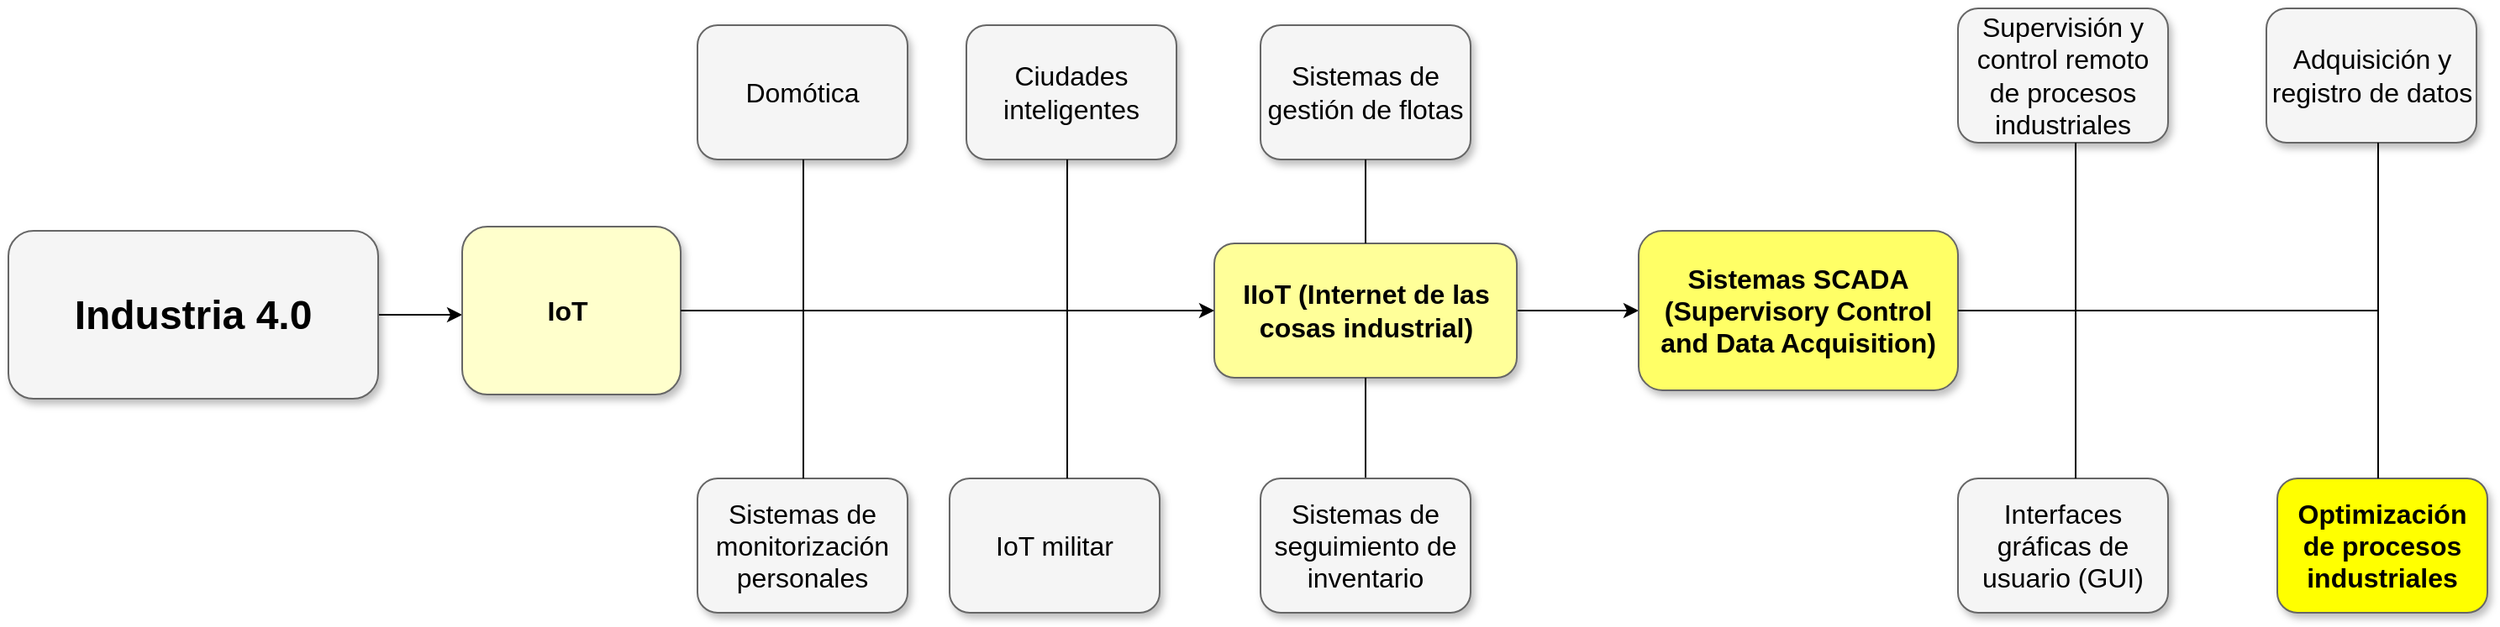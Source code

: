 <mxfile version="21.2.3" type="device">
  <diagram name="Page-1" id="b98fa263-6416-c6ec-5b7d-78bf54ef71d0">
    <mxGraphModel dx="1666" dy="766" grid="1" gridSize="10" guides="1" tooltips="1" connect="1" arrows="1" fold="1" page="1" pageScale="1.5" pageWidth="1169" pageHeight="826" background="none" math="0" shadow="0">
      <root>
        <mxCell id="0" style=";html=1;" />
        <mxCell id="1" style=";html=1;" parent="0" />
        <mxCell id="pUgV0wRVxy7Eslo5JRDV-10" style="edgeStyle=orthogonalEdgeStyle;rounded=0;orthogonalLoop=1;jettySize=auto;html=1;" edge="1" parent="1" source="303ed1de8c2c98b4-4" target="NwMDQdDu3rWjqkyYDzOP-1">
          <mxGeometry relative="1" as="geometry">
            <Array as="points">
              <mxPoint x="200" y="490" />
              <mxPoint x="200" y="490" />
            </Array>
          </mxGeometry>
        </mxCell>
        <mxCell id="303ed1de8c2c98b4-4" value="&lt;font style=&quot;font-size: 24px;&quot;&gt;Industria 4.0&lt;/font&gt;" style="whiteSpace=wrap;html=1;rounded=1;shadow=1;strokeWidth=1;fontSize=16;align=center;fillColor=#f5f5f5;strokeColor=#666666;fontStyle=1" parent="1" vertex="1">
          <mxGeometry x="120" y="442.5" width="220" height="100" as="geometry" />
        </mxCell>
        <mxCell id="pUgV0wRVxy7Eslo5JRDV-24" style="edgeStyle=orthogonalEdgeStyle;rounded=0;orthogonalLoop=1;jettySize=auto;html=1;entryX=0;entryY=0.5;entryDx=0;entryDy=0;" edge="1" parent="1" source="303ed1de8c2c98b4-8" target="NwMDQdDu3rWjqkyYDzOP-102">
          <mxGeometry relative="1" as="geometry" />
        </mxCell>
        <mxCell id="303ed1de8c2c98b4-8" value="IIoT (Internet de las cosas industrial)" style="whiteSpace=wrap;html=1;rounded=1;shadow=1;strokeWidth=1;fontSize=16;align=center;fillColor=#FFFF99;strokeColor=#666666;fontStyle=1" parent="1" vertex="1">
          <mxGeometry x="837.5" y="450" width="180" height="80" as="geometry" />
        </mxCell>
        <mxCell id="303ed1de8c2c98b4-18" value="Sistemas de gestión de flotas" style="whiteSpace=wrap;html=1;rounded=1;shadow=1;strokeWidth=1;fontSize=16;align=center;fillColor=#f5f5f5;strokeColor=#666666;" parent="1" vertex="1">
          <mxGeometry x="865" y="320" width="125" height="80" as="geometry" />
        </mxCell>
        <mxCell id="303ed1de8c2c98b4-104" style="edgeStyle=orthogonalEdgeStyle;html=1;startSize=6;endFill=0;endSize=6;strokeWidth=1;fontSize=16;rounded=0;endArrow=none;" parent="1" source="303ed1de8c2c98b4-8" target="303ed1de8c2c98b4-18" edge="1">
          <mxGeometry relative="1" as="geometry">
            <Array as="points" />
          </mxGeometry>
        </mxCell>
        <mxCell id="pUgV0wRVxy7Eslo5JRDV-20" style="edgeStyle=orthogonalEdgeStyle;rounded=0;orthogonalLoop=1;jettySize=auto;html=1;" edge="1" parent="1" source="NwMDQdDu3rWjqkyYDzOP-1" target="303ed1de8c2c98b4-8">
          <mxGeometry relative="1" as="geometry" />
        </mxCell>
        <mxCell id="NwMDQdDu3rWjqkyYDzOP-1" value="IoT&amp;nbsp;" style="whiteSpace=wrap;html=1;rounded=1;shadow=1;strokeWidth=1;fontSize=16;align=center;fillColor=#FFFFCC;strokeColor=#666666;fontStyle=1;direction=east;" parent="1" vertex="1">
          <mxGeometry x="390" y="440" width="130" height="100" as="geometry" />
        </mxCell>
        <mxCell id="NwMDQdDu3rWjqkyYDzOP-2" value="Domótica" style="whiteSpace=wrap;html=1;rounded=1;shadow=1;strokeWidth=1;fontSize=16;align=center;fillColor=#f5f5f5;strokeColor=#666666;direction=east;" parent="1" vertex="1">
          <mxGeometry x="530" y="320" width="125" height="80" as="geometry" />
        </mxCell>
        <mxCell id="NwMDQdDu3rWjqkyYDzOP-3" value="Ciudades inteligentes" style="whiteSpace=wrap;html=1;rounded=1;shadow=1;strokeWidth=1;fontSize=16;align=center;fillColor=#f5f5f5;strokeColor=#666666;direction=east;" parent="1" vertex="1">
          <mxGeometry x="690" y="320" width="125" height="80" as="geometry" />
        </mxCell>
        <mxCell id="NwMDQdDu3rWjqkyYDzOP-4" value="Sistemas de monitorización personales" style="whiteSpace=wrap;html=1;rounded=1;shadow=1;strokeWidth=1;fontSize=16;align=center;fillColor=#f5f5f5;strokeColor=#666666;direction=east;" parent="1" vertex="1">
          <mxGeometry x="530" y="590" width="125" height="80" as="geometry" />
        </mxCell>
        <mxCell id="NwMDQdDu3rWjqkyYDzOP-5" value="&lt;span&gt;IoT militar&lt;/span&gt;" style="whiteSpace=wrap;html=1;rounded=1;shadow=1;strokeWidth=1;fontSize=16;align=center;fillColor=#f5f5f5;strokeColor=#666666;direction=east;" parent="1" vertex="1">
          <mxGeometry x="680" y="590" width="125" height="80" as="geometry" />
        </mxCell>
        <mxCell id="NwMDQdDu3rWjqkyYDzOP-12" style="edgeStyle=orthogonalEdgeStyle;html=1;startSize=6;endFill=0;endSize=6;strokeWidth=1;fontSize=16;rounded=0;endArrow=none;" parent="1" source="NwMDQdDu3rWjqkyYDzOP-1" target="NwMDQdDu3rWjqkyYDzOP-2" edge="1">
          <mxGeometry relative="1" as="geometry">
            <Array as="points">
              <mxPoint x="593" y="490" />
            </Array>
          </mxGeometry>
        </mxCell>
        <mxCell id="NwMDQdDu3rWjqkyYDzOP-13" style="edgeStyle=orthogonalEdgeStyle;html=1;startSize=6;endFill=0;endSize=6;strokeWidth=1;fontSize=16;rounded=0;endArrow=none;" parent="1" source="NwMDQdDu3rWjqkyYDzOP-1" target="NwMDQdDu3rWjqkyYDzOP-4" edge="1">
          <mxGeometry relative="1" as="geometry">
            <Array as="points">
              <mxPoint x="593" y="490" />
            </Array>
          </mxGeometry>
        </mxCell>
        <mxCell id="NwMDQdDu3rWjqkyYDzOP-17" style="edgeStyle=orthogonalEdgeStyle;html=1;startSize=6;endFill=0;endSize=6;strokeWidth=1;fontSize=16;rounded=0;endArrow=none;" parent="1" source="NwMDQdDu3rWjqkyYDzOP-1" target="NwMDQdDu3rWjqkyYDzOP-3" edge="1">
          <mxGeometry relative="1" as="geometry">
            <Array as="points">
              <mxPoint x="750" y="490" />
            </Array>
          </mxGeometry>
        </mxCell>
        <mxCell id="NwMDQdDu3rWjqkyYDzOP-18" style="edgeStyle=orthogonalEdgeStyle;html=1;startSize=6;endFill=0;endSize=6;strokeWidth=1;fontSize=16;rounded=0;endArrow=none;" parent="1" source="NwMDQdDu3rWjqkyYDzOP-1" target="NwMDQdDu3rWjqkyYDzOP-5" edge="1">
          <mxGeometry relative="1" as="geometry">
            <Array as="points">
              <mxPoint x="750" y="490" />
            </Array>
          </mxGeometry>
        </mxCell>
        <mxCell id="NwMDQdDu3rWjqkyYDzOP-102" value="Sistemas SCADA (Supervisory Control and Data Acquisition)" style="whiteSpace=wrap;html=1;rounded=1;shadow=1;strokeWidth=1;fontSize=16;align=center;fillColor=#FFFF66;strokeColor=#666666;fontStyle=1" parent="1" vertex="1">
          <mxGeometry x="1090" y="442.5" width="190" height="95" as="geometry" />
        </mxCell>
        <mxCell id="NwMDQdDu3rWjqkyYDzOP-103" value="Supervisión y control remoto de procesos industriales" style="whiteSpace=wrap;html=1;rounded=1;shadow=1;strokeWidth=1;fontSize=16;align=center;fillColor=#f5f5f5;strokeColor=#666666;" parent="1" vertex="1">
          <mxGeometry x="1280" y="310" width="125" height="80" as="geometry" />
        </mxCell>
        <mxCell id="NwMDQdDu3rWjqkyYDzOP-104" value="Adquisición y registro de datos" style="whiteSpace=wrap;html=1;rounded=1;shadow=1;strokeWidth=1;fontSize=16;align=center;fillColor=#f5f5f5;strokeColor=#666666;" parent="1" vertex="1">
          <mxGeometry x="1463.5" y="310" width="125" height="80" as="geometry" />
        </mxCell>
        <mxCell id="NwMDQdDu3rWjqkyYDzOP-105" value="Interfaces gráficas de usuario (GUI)" style="whiteSpace=wrap;html=1;rounded=1;shadow=1;strokeWidth=1;fontSize=16;align=center;fillColor=#f5f5f5;strokeColor=#666666;" parent="1" vertex="1">
          <mxGeometry x="1280" y="590" width="125" height="80" as="geometry" />
        </mxCell>
        <mxCell id="NwMDQdDu3rWjqkyYDzOP-106" value="Optimización de procesos industriales" style="whiteSpace=wrap;html=1;rounded=1;shadow=1;strokeWidth=1;fontSize=16;align=center;fillColor=#FFFF00;strokeColor=#666666;fontStyle=1" parent="1" vertex="1">
          <mxGeometry x="1470" y="590" width="125" height="80" as="geometry" />
        </mxCell>
        <mxCell id="NwMDQdDu3rWjqkyYDzOP-107" style="edgeStyle=orthogonalEdgeStyle;html=1;startSize=6;endFill=0;endSize=6;strokeWidth=1;fontSize=16;rounded=0;endArrow=none;" parent="1" source="NwMDQdDu3rWjqkyYDzOP-102" target="NwMDQdDu3rWjqkyYDzOP-103" edge="1">
          <mxGeometry relative="1" as="geometry">
            <Array as="points">
              <mxPoint x="1350" y="490" />
            </Array>
          </mxGeometry>
        </mxCell>
        <mxCell id="NwMDQdDu3rWjqkyYDzOP-108" style="edgeStyle=orthogonalEdgeStyle;html=1;startSize=6;endFill=0;endSize=6;strokeWidth=1;fontSize=16;rounded=0;endArrow=none;" parent="1" source="NwMDQdDu3rWjqkyYDzOP-102" target="NwMDQdDu3rWjqkyYDzOP-105" edge="1">
          <mxGeometry relative="1" as="geometry">
            <Array as="points">
              <mxPoint x="1350" y="490" />
            </Array>
          </mxGeometry>
        </mxCell>
        <mxCell id="NwMDQdDu3rWjqkyYDzOP-109" style="edgeStyle=orthogonalEdgeStyle;html=1;startSize=6;endFill=0;endSize=6;strokeWidth=1;fontSize=16;rounded=0;endArrow=none;" parent="1" source="NwMDQdDu3rWjqkyYDzOP-102" target="NwMDQdDu3rWjqkyYDzOP-104" edge="1">
          <mxGeometry relative="1" as="geometry">
            <Array as="points">
              <mxPoint x="1530" y="490" />
            </Array>
          </mxGeometry>
        </mxCell>
        <mxCell id="NwMDQdDu3rWjqkyYDzOP-110" style="edgeStyle=orthogonalEdgeStyle;html=1;startSize=6;endFill=0;endSize=6;strokeWidth=1;fontSize=16;rounded=0;endArrow=none;" parent="1" source="NwMDQdDu3rWjqkyYDzOP-102" target="NwMDQdDu3rWjqkyYDzOP-106" edge="1">
          <mxGeometry relative="1" as="geometry">
            <Array as="points">
              <mxPoint x="1530" y="490" />
            </Array>
          </mxGeometry>
        </mxCell>
        <mxCell id="pUgV0wRVxy7Eslo5JRDV-23" value="" style="edgeStyle=orthogonalEdgeStyle;html=1;startSize=6;endFill=0;endSize=6;strokeWidth=1;fontSize=16;rounded=0;endArrow=none;" edge="1" parent="1" source="303ed1de8c2c98b4-8" target="303ed1de8c2c98b4-17">
          <mxGeometry relative="1" as="geometry">
            <Array as="points">
              <mxPoint x="920" y="600" />
            </Array>
            <mxPoint x="928" y="510" as="sourcePoint" />
            <mxPoint x="1120" y="560" as="targetPoint" />
          </mxGeometry>
        </mxCell>
        <mxCell id="303ed1de8c2c98b4-17" value="Sistemas de seguimiento de inventario" style="whiteSpace=wrap;html=1;rounded=1;shadow=1;strokeWidth=1;fontSize=16;align=center;fillColor=#f5f5f5;strokeColor=#666666;" parent="1" vertex="1">
          <mxGeometry x="865" y="590" width="125" height="80" as="geometry" />
        </mxCell>
      </root>
    </mxGraphModel>
  </diagram>
</mxfile>

